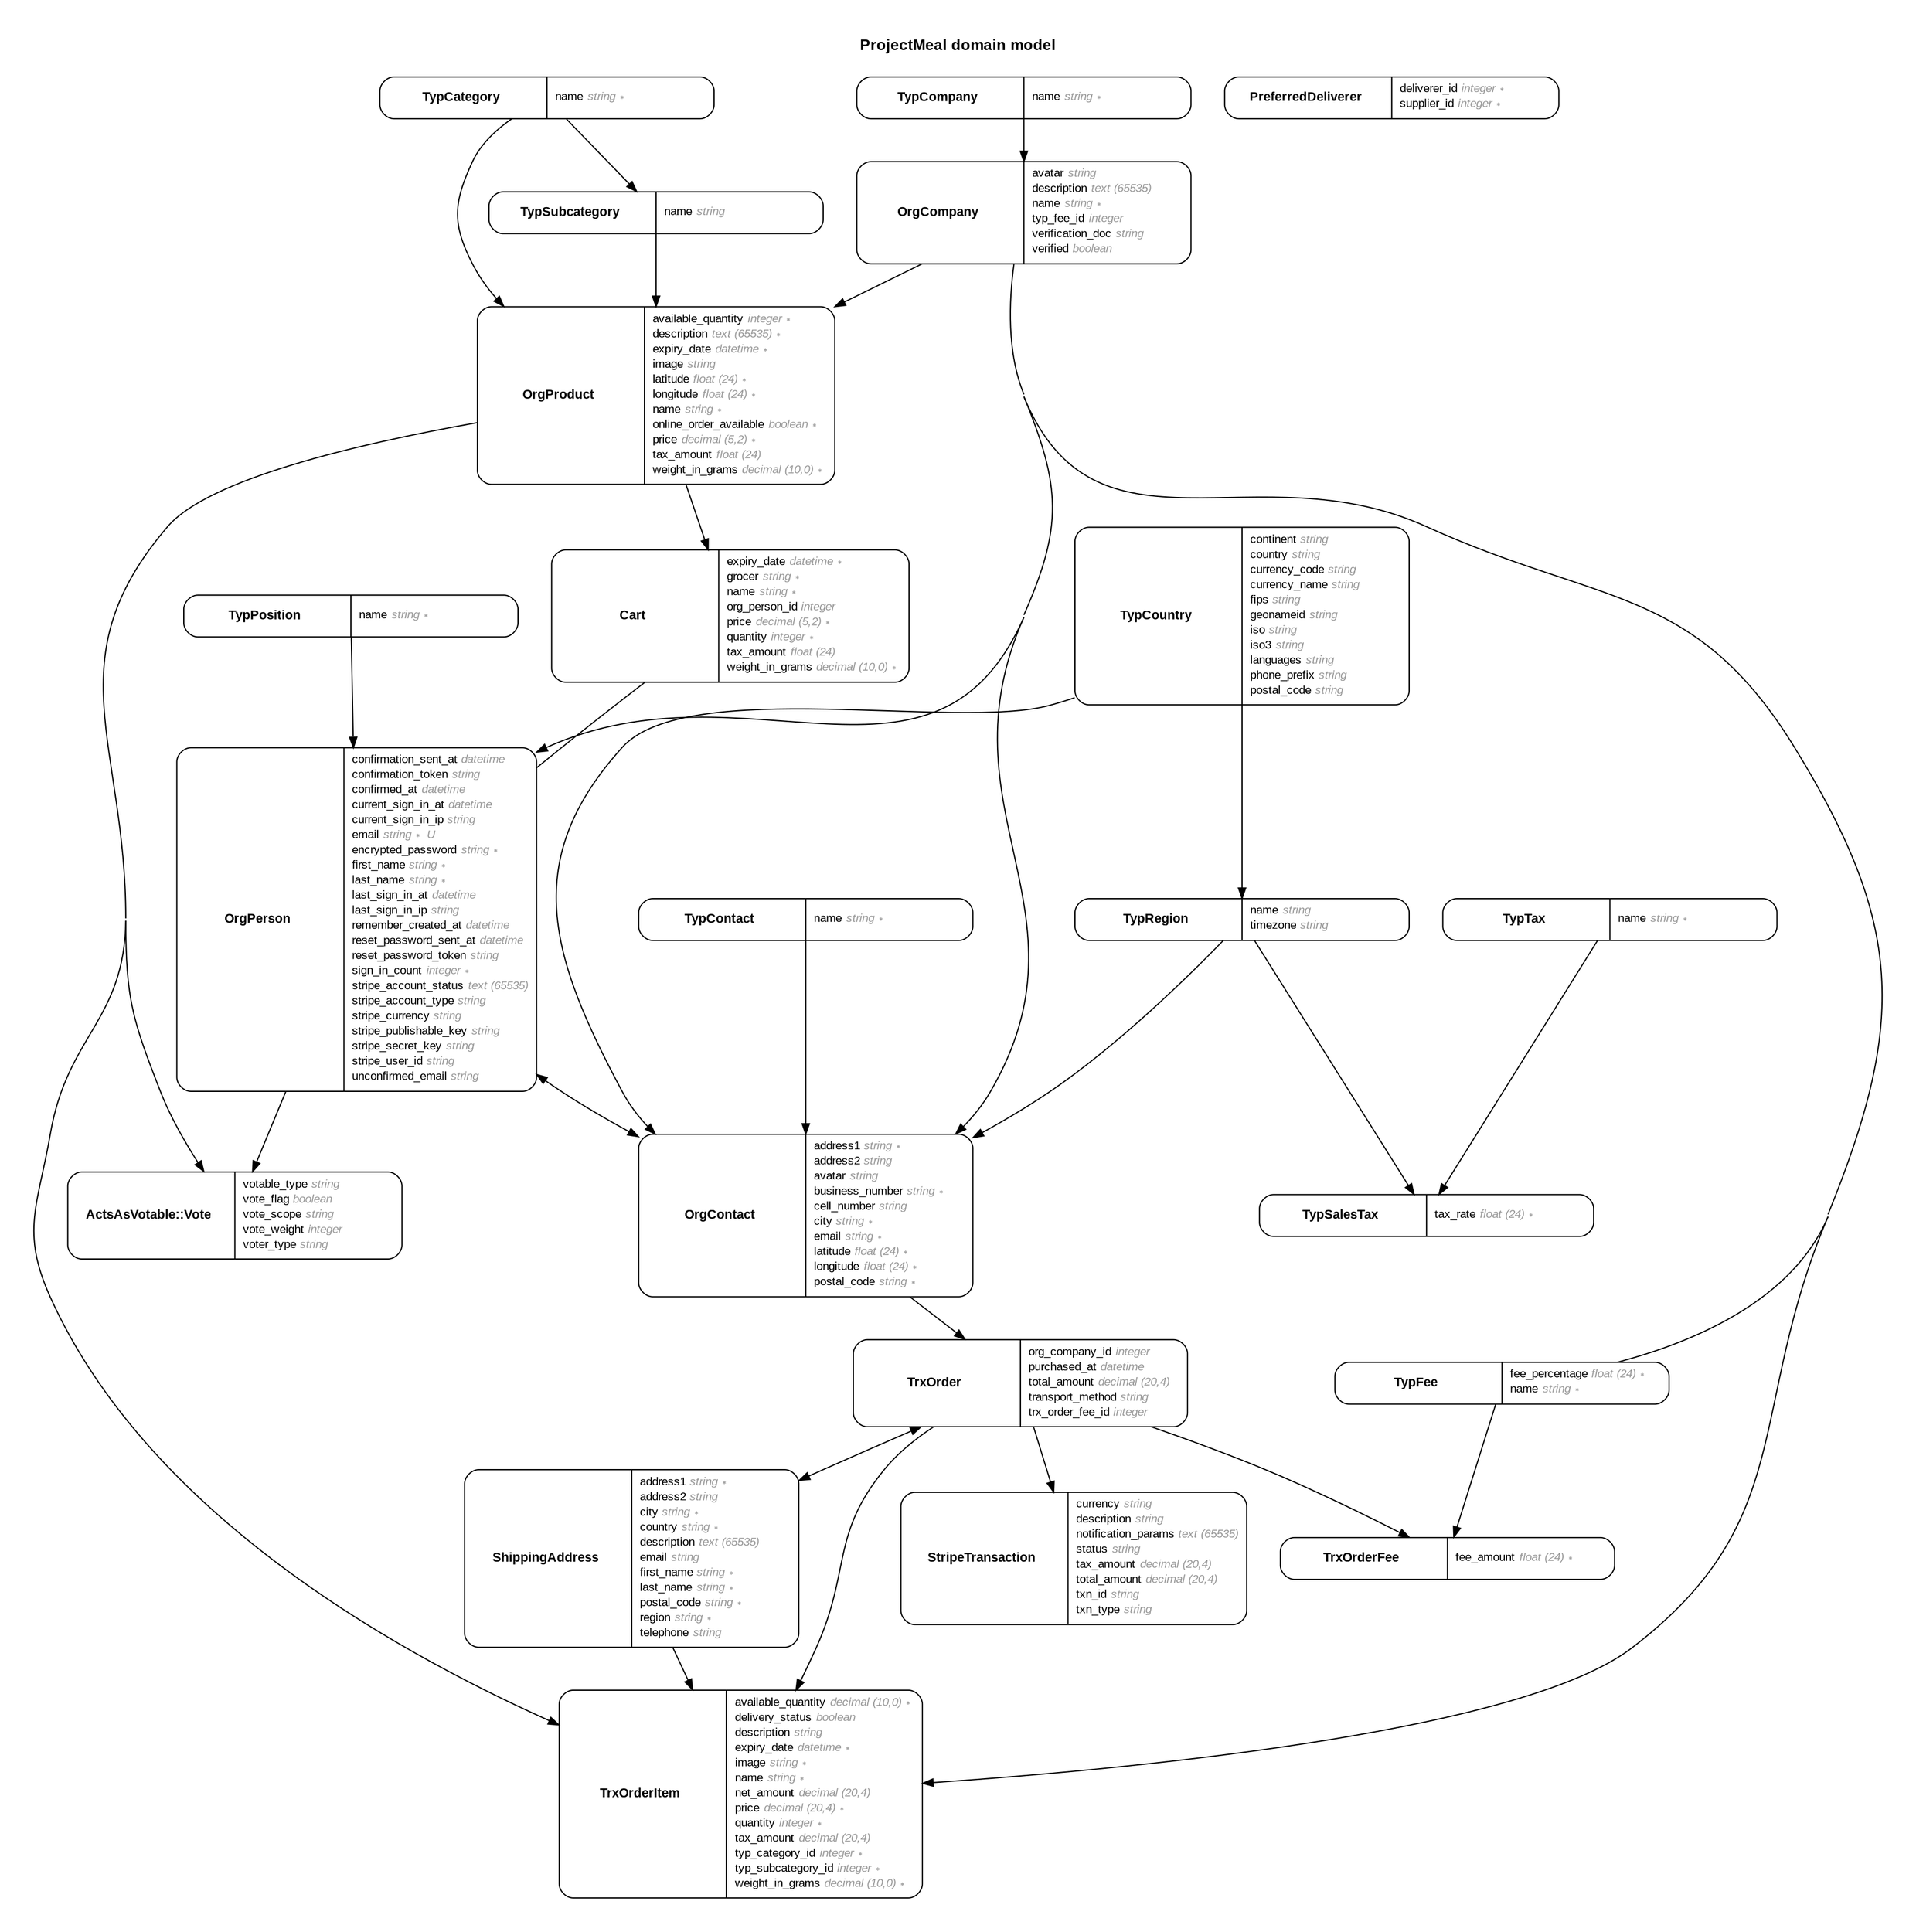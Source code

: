 digraph ProjectMeal {
rankdir = "LR";
ranksep = "0.5";
nodesep = "0.4";
pad = "0.4,0.4";
margin = "0,0";
concentrate = "true";
labelloc = "t";
fontsize = "13";
fontname = "Arial Bold";
node[ shape  =  "Mrecord" , fontsize  =  "10" , fontname  =  "Arial" , margin  =  "0.07,0.05" , penwidth  =  "1.0"];
edge[ fontname  =  "Arial" , fontsize  =  "7" , dir  =  "both" , arrowsize  =  "0.9" , penwidth  =  "1.0" , labelangle  =  "32" , labeldistance  =  "1.8"];
rankdir = "TB";
label = "ProjectMeal domain model\n\n";
"m_ActsAsVotable::Vote" [label = <<table border="0" align="center" cellspacing="0.5" cellpadding="0" width="134">
  <tr><td align="center" valign="bottom" width="130"><font face="Arial Bold" point-size="11">ActsAsVotable::Vote</font></td></tr>
</table>
|
<table border="0" align="left" cellspacing="2" cellpadding="0" width="134">
  <tr><td align="left" width="130" port="votable_type">votable_type <font face="Arial Italic" color="grey60">string</font></td></tr>
  <tr><td align="left" width="130" port="vote_flag">vote_flag <font face="Arial Italic" color="grey60">boolean</font></td></tr>
  <tr><td align="left" width="130" port="vote_scope">vote_scope <font face="Arial Italic" color="grey60">string</font></td></tr>
  <tr><td align="left" width="130" port="vote_weight">vote_weight <font face="Arial Italic" color="grey60">integer</font></td></tr>
  <tr><td align="left" width="130" port="voter_type">voter_type <font face="Arial Italic" color="grey60">string</font></td></tr>
</table>
>];
m_Cart [label = <<table border="0" align="center" cellspacing="0.5" cellpadding="0" width="134">
  <tr><td align="center" valign="bottom" width="130"><font face="Arial Bold" point-size="11">Cart</font></td></tr>
</table>
|
<table border="0" align="left" cellspacing="2" cellpadding="0" width="134">
  <tr><td align="left" width="130" port="expiry_date">expiry_date <font face="Arial Italic" color="grey60">datetime ∗</font></td></tr>
  <tr><td align="left" width="130" port="grocer">grocer <font face="Arial Italic" color="grey60">string ∗</font></td></tr>
  <tr><td align="left" width="130" port="name">name <font face="Arial Italic" color="grey60">string ∗</font></td></tr>
  <tr><td align="left" width="130" port="org_person_id">org_person_id <font face="Arial Italic" color="grey60">integer</font></td></tr>
  <tr><td align="left" width="130" port="price">price <font face="Arial Italic" color="grey60">decimal (5,2) ∗</font></td></tr>
  <tr><td align="left" width="130" port="quantity">quantity <font face="Arial Italic" color="grey60">integer ∗</font></td></tr>
  <tr><td align="left" width="130" port="tax_amount">tax_amount <font face="Arial Italic" color="grey60">float (24)</font></td></tr>
  <tr><td align="left" width="130" port="weight_in_grams">weight_in_grams <font face="Arial Italic" color="grey60">decimal (10,0) ∗</font></td></tr>
</table>
>];
m_OrgCompany [label = <<table border="0" align="center" cellspacing="0.5" cellpadding="0" width="134">
  <tr><td align="center" valign="bottom" width="130"><font face="Arial Bold" point-size="11">OrgCompany</font></td></tr>
</table>
|
<table border="0" align="left" cellspacing="2" cellpadding="0" width="134">
  <tr><td align="left" width="130" port="avatar">avatar <font face="Arial Italic" color="grey60">string</font></td></tr>
  <tr><td align="left" width="130" port="description">description <font face="Arial Italic" color="grey60">text (65535)</font></td></tr>
  <tr><td align="left" width="130" port="name">name <font face="Arial Italic" color="grey60">string ∗</font></td></tr>
  <tr><td align="left" width="130" port="typ_fee_id">typ_fee_id <font face="Arial Italic" color="grey60">integer</font></td></tr>
  <tr><td align="left" width="130" port="verification_doc">verification_doc <font face="Arial Italic" color="grey60">string</font></td></tr>
  <tr><td align="left" width="130" port="verified">verified <font face="Arial Italic" color="grey60">boolean</font></td></tr>
</table>
>];
m_OrgContact [label = <<table border="0" align="center" cellspacing="0.5" cellpadding="0" width="134">
  <tr><td align="center" valign="bottom" width="130"><font face="Arial Bold" point-size="11">OrgContact</font></td></tr>
</table>
|
<table border="0" align="left" cellspacing="2" cellpadding="0" width="134">
  <tr><td align="left" width="130" port="address1">address1 <font face="Arial Italic" color="grey60">string ∗</font></td></tr>
  <tr><td align="left" width="130" port="address2">address2 <font face="Arial Italic" color="grey60">string</font></td></tr>
  <tr><td align="left" width="130" port="avatar">avatar <font face="Arial Italic" color="grey60">string</font></td></tr>
  <tr><td align="left" width="130" port="business_number">business_number <font face="Arial Italic" color="grey60">string ∗</font></td></tr>
  <tr><td align="left" width="130" port="cell_number">cell_number <font face="Arial Italic" color="grey60">string</font></td></tr>
  <tr><td align="left" width="130" port="city">city <font face="Arial Italic" color="grey60">string ∗</font></td></tr>
  <tr><td align="left" width="130" port="email">email <font face="Arial Italic" color="grey60">string ∗</font></td></tr>
  <tr><td align="left" width="130" port="latitude">latitude <font face="Arial Italic" color="grey60">float (24) ∗</font></td></tr>
  <tr><td align="left" width="130" port="longitude">longitude <font face="Arial Italic" color="grey60">float (24) ∗</font></td></tr>
  <tr><td align="left" width="130" port="postal_code">postal_code <font face="Arial Italic" color="grey60">string ∗</font></td></tr>
</table>
>];
m_OrgPerson [label = <<table border="0" align="center" cellspacing="0.5" cellpadding="0" width="134">
  <tr><td align="center" valign="bottom" width="130"><font face="Arial Bold" point-size="11">OrgPerson</font></td></tr>
</table>
|
<table border="0" align="left" cellspacing="2" cellpadding="0" width="134">
  <tr><td align="left" width="130" port="confirmation_sent_at">confirmation_sent_at <font face="Arial Italic" color="grey60">datetime</font></td></tr>
  <tr><td align="left" width="130" port="confirmation_token">confirmation_token <font face="Arial Italic" color="grey60">string</font></td></tr>
  <tr><td align="left" width="130" port="confirmed_at">confirmed_at <font face="Arial Italic" color="grey60">datetime</font></td></tr>
  <tr><td align="left" width="130" port="current_sign_in_at">current_sign_in_at <font face="Arial Italic" color="grey60">datetime</font></td></tr>
  <tr><td align="left" width="130" port="current_sign_in_ip">current_sign_in_ip <font face="Arial Italic" color="grey60">string</font></td></tr>
  <tr><td align="left" width="130" port="email">email <font face="Arial Italic" color="grey60">string ∗ U</font></td></tr>
  <tr><td align="left" width="130" port="encrypted_password">encrypted_password <font face="Arial Italic" color="grey60">string ∗</font></td></tr>
  <tr><td align="left" width="130" port="first_name">first_name <font face="Arial Italic" color="grey60">string ∗</font></td></tr>
  <tr><td align="left" width="130" port="last_name">last_name <font face="Arial Italic" color="grey60">string ∗</font></td></tr>
  <tr><td align="left" width="130" port="last_sign_in_at">last_sign_in_at <font face="Arial Italic" color="grey60">datetime</font></td></tr>
  <tr><td align="left" width="130" port="last_sign_in_ip">last_sign_in_ip <font face="Arial Italic" color="grey60">string</font></td></tr>
  <tr><td align="left" width="130" port="remember_created_at">remember_created_at <font face="Arial Italic" color="grey60">datetime</font></td></tr>
  <tr><td align="left" width="130" port="reset_password_sent_at">reset_password_sent_at <font face="Arial Italic" color="grey60">datetime</font></td></tr>
  <tr><td align="left" width="130" port="reset_password_token">reset_password_token <font face="Arial Italic" color="grey60">string</font></td></tr>
  <tr><td align="left" width="130" port="sign_in_count">sign_in_count <font face="Arial Italic" color="grey60">integer ∗</font></td></tr>
  <tr><td align="left" width="130" port="stripe_account_status">stripe_account_status <font face="Arial Italic" color="grey60">text (65535)</font></td></tr>
  <tr><td align="left" width="130" port="stripe_account_type">stripe_account_type <font face="Arial Italic" color="grey60">string</font></td></tr>
  <tr><td align="left" width="130" port="stripe_currency">stripe_currency <font face="Arial Italic" color="grey60">string</font></td></tr>
  <tr><td align="left" width="130" port="stripe_publishable_key">stripe_publishable_key <font face="Arial Italic" color="grey60">string</font></td></tr>
  <tr><td align="left" width="130" port="stripe_secret_key">stripe_secret_key <font face="Arial Italic" color="grey60">string</font></td></tr>
  <tr><td align="left" width="130" port="stripe_user_id">stripe_user_id <font face="Arial Italic" color="grey60">string</font></td></tr>
  <tr><td align="left" width="130" port="unconfirmed_email">unconfirmed_email <font face="Arial Italic" color="grey60">string</font></td></tr>
</table>
>];
m_OrgProduct [label = <<table border="0" align="center" cellspacing="0.5" cellpadding="0" width="134">
  <tr><td align="center" valign="bottom" width="130"><font face="Arial Bold" point-size="11">OrgProduct</font></td></tr>
</table>
|
<table border="0" align="left" cellspacing="2" cellpadding="0" width="134">
  <tr><td align="left" width="130" port="available_quantity">available_quantity <font face="Arial Italic" color="grey60">integer ∗</font></td></tr>
  <tr><td align="left" width="130" port="description">description <font face="Arial Italic" color="grey60">text (65535) ∗</font></td></tr>
  <tr><td align="left" width="130" port="expiry_date">expiry_date <font face="Arial Italic" color="grey60">datetime ∗</font></td></tr>
  <tr><td align="left" width="130" port="image">image <font face="Arial Italic" color="grey60">string</font></td></tr>
  <tr><td align="left" width="130" port="latitude">latitude <font face="Arial Italic" color="grey60">float (24) ∗</font></td></tr>
  <tr><td align="left" width="130" port="longitude">longitude <font face="Arial Italic" color="grey60">float (24) ∗</font></td></tr>
  <tr><td align="left" width="130" port="name">name <font face="Arial Italic" color="grey60">string ∗</font></td></tr>
  <tr><td align="left" width="130" port="online_order_available">online_order_available <font face="Arial Italic" color="grey60">boolean ∗</font></td></tr>
  <tr><td align="left" width="130" port="price">price <font face="Arial Italic" color="grey60">decimal (5,2) ∗</font></td></tr>
  <tr><td align="left" width="130" port="tax_amount">tax_amount <font face="Arial Italic" color="grey60">float (24)</font></td></tr>
  <tr><td align="left" width="130" port="weight_in_grams">weight_in_grams <font face="Arial Italic" color="grey60">decimal (10,0) ∗</font></td></tr>
</table>
>];
m_PreferredDeliverer [label = <<table border="0" align="center" cellspacing="0.5" cellpadding="0" width="134">
  <tr><td align="center" valign="bottom" width="130"><font face="Arial Bold" point-size="11">PreferredDeliverer</font></td></tr>
</table>
|
<table border="0" align="left" cellspacing="2" cellpadding="0" width="134">
  <tr><td align="left" width="130" port="deliverer_id">deliverer_id <font face="Arial Italic" color="grey60">integer ∗</font></td></tr>
  <tr><td align="left" width="130" port="supplier_id">supplier_id <font face="Arial Italic" color="grey60">integer ∗</font></td></tr>
</table>
>];
m_ShippingAddress [label = <<table border="0" align="center" cellspacing="0.5" cellpadding="0" width="134">
  <tr><td align="center" valign="bottom" width="130"><font face="Arial Bold" point-size="11">ShippingAddress</font></td></tr>
</table>
|
<table border="0" align="left" cellspacing="2" cellpadding="0" width="134">
  <tr><td align="left" width="130" port="address1">address1 <font face="Arial Italic" color="grey60">string ∗</font></td></tr>
  <tr><td align="left" width="130" port="address2">address2 <font face="Arial Italic" color="grey60">string</font></td></tr>
  <tr><td align="left" width="130" port="city">city <font face="Arial Italic" color="grey60">string ∗</font></td></tr>
  <tr><td align="left" width="130" port="country">country <font face="Arial Italic" color="grey60">string ∗</font></td></tr>
  <tr><td align="left" width="130" port="description">description <font face="Arial Italic" color="grey60">text (65535)</font></td></tr>
  <tr><td align="left" width="130" port="email">email <font face="Arial Italic" color="grey60">string</font></td></tr>
  <tr><td align="left" width="130" port="first_name">first_name <font face="Arial Italic" color="grey60">string ∗</font></td></tr>
  <tr><td align="left" width="130" port="last_name">last_name <font face="Arial Italic" color="grey60">string ∗</font></td></tr>
  <tr><td align="left" width="130" port="postal_code">postal_code <font face="Arial Italic" color="grey60">string ∗</font></td></tr>
  <tr><td align="left" width="130" port="region">region <font face="Arial Italic" color="grey60">string ∗</font></td></tr>
  <tr><td align="left" width="130" port="telephone">telephone <font face="Arial Italic" color="grey60">string</font></td></tr>
</table>
>];
m_StripeTransaction [label = <<table border="0" align="center" cellspacing="0.5" cellpadding="0" width="134">
  <tr><td align="center" valign="bottom" width="130"><font face="Arial Bold" point-size="11">StripeTransaction</font></td></tr>
</table>
|
<table border="0" align="left" cellspacing="2" cellpadding="0" width="134">
  <tr><td align="left" width="130" port="currency">currency <font face="Arial Italic" color="grey60">string</font></td></tr>
  <tr><td align="left" width="130" port="description">description <font face="Arial Italic" color="grey60">string</font></td></tr>
  <tr><td align="left" width="130" port="notification_params">notification_params <font face="Arial Italic" color="grey60">text (65535)</font></td></tr>
  <tr><td align="left" width="130" port="status">status <font face="Arial Italic" color="grey60">string</font></td></tr>
  <tr><td align="left" width="130" port="tax_amount">tax_amount <font face="Arial Italic" color="grey60">decimal (20,4)</font></td></tr>
  <tr><td align="left" width="130" port="total_amount">total_amount <font face="Arial Italic" color="grey60">decimal (20,4)</font></td></tr>
  <tr><td align="left" width="130" port="txn_id">txn_id <font face="Arial Italic" color="grey60">string</font></td></tr>
  <tr><td align="left" width="130" port="txn_type">txn_type <font face="Arial Italic" color="grey60">string</font></td></tr>
</table>
>];
m_TrxOrder [label = <<table border="0" align="center" cellspacing="0.5" cellpadding="0" width="134">
  <tr><td align="center" valign="bottom" width="130"><font face="Arial Bold" point-size="11">TrxOrder</font></td></tr>
</table>
|
<table border="0" align="left" cellspacing="2" cellpadding="0" width="134">
  <tr><td align="left" width="130" port="org_company_id">org_company_id <font face="Arial Italic" color="grey60">integer</font></td></tr>
  <tr><td align="left" width="130" port="purchased_at">purchased_at <font face="Arial Italic" color="grey60">datetime</font></td></tr>
  <tr><td align="left" width="130" port="total_amount">total_amount <font face="Arial Italic" color="grey60">decimal (20,4)</font></td></tr>
  <tr><td align="left" width="130" port="transport_method">transport_method <font face="Arial Italic" color="grey60">string</font></td></tr>
  <tr><td align="left" width="130" port="trx_order_fee_id">trx_order_fee_id <font face="Arial Italic" color="grey60">integer</font></td></tr>
</table>
>];
m_TrxOrderFee [label = <<table border="0" align="center" cellspacing="0.5" cellpadding="0" width="134">
  <tr><td align="center" valign="bottom" width="130"><font face="Arial Bold" point-size="11">TrxOrderFee</font></td></tr>
</table>
|
<table border="0" align="left" cellspacing="2" cellpadding="0" width="134">
  <tr><td align="left" width="130" port="fee_amount">fee_amount <font face="Arial Italic" color="grey60">float (24) ∗</font></td></tr>
</table>
>];
m_TrxOrderItem [label = <<table border="0" align="center" cellspacing="0.5" cellpadding="0" width="134">
  <tr><td align="center" valign="bottom" width="130"><font face="Arial Bold" point-size="11">TrxOrderItem</font></td></tr>
</table>
|
<table border="0" align="left" cellspacing="2" cellpadding="0" width="134">
  <tr><td align="left" width="130" port="available_quantity">available_quantity <font face="Arial Italic" color="grey60">decimal (10,0) ∗</font></td></tr>
  <tr><td align="left" width="130" port="delivery_status">delivery_status <font face="Arial Italic" color="grey60">boolean</font></td></tr>
  <tr><td align="left" width="130" port="description">description <font face="Arial Italic" color="grey60">string</font></td></tr>
  <tr><td align="left" width="130" port="expiry_date">expiry_date <font face="Arial Italic" color="grey60">datetime ∗</font></td></tr>
  <tr><td align="left" width="130" port="image">image <font face="Arial Italic" color="grey60">string ∗</font></td></tr>
  <tr><td align="left" width="130" port="name">name <font face="Arial Italic" color="grey60">string ∗</font></td></tr>
  <tr><td align="left" width="130" port="net_amount">net_amount <font face="Arial Italic" color="grey60">decimal (20,4)</font></td></tr>
  <tr><td align="left" width="130" port="price">price <font face="Arial Italic" color="grey60">decimal (20,4) ∗</font></td></tr>
  <tr><td align="left" width="130" port="quantity">quantity <font face="Arial Italic" color="grey60">integer ∗</font></td></tr>
  <tr><td align="left" width="130" port="tax_amount">tax_amount <font face="Arial Italic" color="grey60">decimal (20,4)</font></td></tr>
  <tr><td align="left" width="130" port="typ_category_id">typ_category_id <font face="Arial Italic" color="grey60">integer ∗</font></td></tr>
  <tr><td align="left" width="130" port="typ_subcategory_id">typ_subcategory_id <font face="Arial Italic" color="grey60">integer ∗</font></td></tr>
  <tr><td align="left" width="130" port="weight_in_grams">weight_in_grams <font face="Arial Italic" color="grey60">decimal (10,0) ∗</font></td></tr>
</table>
>];
m_TypCategory [label = <<table border="0" align="center" cellspacing="0.5" cellpadding="0" width="134">
  <tr><td align="center" valign="bottom" width="130"><font face="Arial Bold" point-size="11">TypCategory</font></td></tr>
</table>
|
<table border="0" align="left" cellspacing="2" cellpadding="0" width="134">
  <tr><td align="left" width="130" port="name">name <font face="Arial Italic" color="grey60">string ∗</font></td></tr>
</table>
>];
m_TypCompany [label = <<table border="0" align="center" cellspacing="0.5" cellpadding="0" width="134">
  <tr><td align="center" valign="bottom" width="130"><font face="Arial Bold" point-size="11">TypCompany</font></td></tr>
</table>
|
<table border="0" align="left" cellspacing="2" cellpadding="0" width="134">
  <tr><td align="left" width="130" port="name">name <font face="Arial Italic" color="grey60">string ∗</font></td></tr>
</table>
>];
m_TypContact [label = <<table border="0" align="center" cellspacing="0.5" cellpadding="0" width="134">
  <tr><td align="center" valign="bottom" width="130"><font face="Arial Bold" point-size="11">TypContact</font></td></tr>
</table>
|
<table border="0" align="left" cellspacing="2" cellpadding="0" width="134">
  <tr><td align="left" width="130" port="name">name <font face="Arial Italic" color="grey60">string ∗</font></td></tr>
</table>
>];
m_TypCountry [label = <<table border="0" align="center" cellspacing="0.5" cellpadding="0" width="134">
  <tr><td align="center" valign="bottom" width="130"><font face="Arial Bold" point-size="11">TypCountry</font></td></tr>
</table>
|
<table border="0" align="left" cellspacing="2" cellpadding="0" width="134">
  <tr><td align="left" width="130" port="continent">continent <font face="Arial Italic" color="grey60">string</font></td></tr>
  <tr><td align="left" width="130" port="country">country <font face="Arial Italic" color="grey60">string</font></td></tr>
  <tr><td align="left" width="130" port="currency_code">currency_code <font face="Arial Italic" color="grey60">string</font></td></tr>
  <tr><td align="left" width="130" port="currency_name">currency_name <font face="Arial Italic" color="grey60">string</font></td></tr>
  <tr><td align="left" width="130" port="fips">fips <font face="Arial Italic" color="grey60">string</font></td></tr>
  <tr><td align="left" width="130" port="geonameid">geonameid <font face="Arial Italic" color="grey60">string</font></td></tr>
  <tr><td align="left" width="130" port="iso">iso <font face="Arial Italic" color="grey60">string</font></td></tr>
  <tr><td align="left" width="130" port="iso3">iso3 <font face="Arial Italic" color="grey60">string</font></td></tr>
  <tr><td align="left" width="130" port="languages">languages <font face="Arial Italic" color="grey60">string</font></td></tr>
  <tr><td align="left" width="130" port="phone_prefix">phone_prefix <font face="Arial Italic" color="grey60">string</font></td></tr>
  <tr><td align="left" width="130" port="postal_code">postal_code <font face="Arial Italic" color="grey60">string</font></td></tr>
</table>
>];
m_TypFee [label = <<table border="0" align="center" cellspacing="0.5" cellpadding="0" width="134">
  <tr><td align="center" valign="bottom" width="130"><font face="Arial Bold" point-size="11">TypFee</font></td></tr>
</table>
|
<table border="0" align="left" cellspacing="2" cellpadding="0" width="134">
  <tr><td align="left" width="130" port="fee_percentage">fee_percentage <font face="Arial Italic" color="grey60">float (24) ∗</font></td></tr>
  <tr><td align="left" width="130" port="name">name <font face="Arial Italic" color="grey60">string ∗</font></td></tr>
</table>
>];
m_TypPosition [label = <<table border="0" align="center" cellspacing="0.5" cellpadding="0" width="134">
  <tr><td align="center" valign="bottom" width="130"><font face="Arial Bold" point-size="11">TypPosition</font></td></tr>
</table>
|
<table border="0" align="left" cellspacing="2" cellpadding="0" width="134">
  <tr><td align="left" width="130" port="name">name <font face="Arial Italic" color="grey60">string ∗</font></td></tr>
</table>
>];
m_TypRegion [label = <<table border="0" align="center" cellspacing="0.5" cellpadding="0" width="134">
  <tr><td align="center" valign="bottom" width="130"><font face="Arial Bold" point-size="11">TypRegion</font></td></tr>
</table>
|
<table border="0" align="left" cellspacing="2" cellpadding="0" width="134">
  <tr><td align="left" width="130" port="name">name <font face="Arial Italic" color="grey60">string</font></td></tr>
  <tr><td align="left" width="130" port="timezone">timezone <font face="Arial Italic" color="grey60">string</font></td></tr>
</table>
>];
m_TypSalesTax [label = <<table border="0" align="center" cellspacing="0.5" cellpadding="0" width="134">
  <tr><td align="center" valign="bottom" width="130"><font face="Arial Bold" point-size="11">TypSalesTax</font></td></tr>
</table>
|
<table border="0" align="left" cellspacing="2" cellpadding="0" width="134">
  <tr><td align="left" width="130" port="tax_rate">tax_rate <font face="Arial Italic" color="grey60">float (24) ∗</font></td></tr>
</table>
>];
m_TypSubcategory [label = <<table border="0" align="center" cellspacing="0.5" cellpadding="0" width="134">
  <tr><td align="center" valign="bottom" width="130"><font face="Arial Bold" point-size="11">TypSubcategory</font></td></tr>
</table>
|
<table border="0" align="left" cellspacing="2" cellpadding="0" width="134">
  <tr><td align="left" width="130" port="name">name <font face="Arial Italic" color="grey60">string</font></td></tr>
</table>
>];
m_TypTax [label = <<table border="0" align="center" cellspacing="0.5" cellpadding="0" width="134">
  <tr><td align="center" valign="bottom" width="130"><font face="Arial Bold" point-size="11">TypTax</font></td></tr>
</table>
|
<table border="0" align="left" cellspacing="2" cellpadding="0" width="134">
  <tr><td align="left" width="130" port="name">name <font face="Arial Italic" color="grey60">string ∗</font></td></tr>
</table>
>];
  m_OrgProduct -> "m_ActsAsVotable::Vote" [arrowhead = "normal", arrowtail = "none", weight = "1"];
  m_OrgPerson -> "m_ActsAsVotable::Vote" [arrowhead = "normal", arrowtail = "none", weight = "1"];
  m_OrgPerson -> m_OrgContact [arrowhead = "normal", arrowtail = "normal", weight = "1"];
  m_OrgCompany -> m_OrgPerson [arrowhead = "normal", arrowtail = "none", weight = "2"];
  m_TypPosition -> m_OrgPerson [arrowhead = "normal", arrowtail = "none", weight = "2"];
  m_Cart -> m_OrgPerson [arrowhead = "none", arrowtail = "none", weight = "1"];
  m_OrgProduct -> m_Cart [arrowhead = "normal", arrowtail = "none", weight = "1"];
  m_OrgCompany -> m_OrgContact [arrowhead = "normal", arrowtail = "normal", weight = "1"];
  m_OrgCompany -> m_OrgProduct [arrowhead = "normal", arrowtail = "none", weight = "2"];
  m_OrgCompany -> m_TypFee [arrowhead = "none", arrowtail = "none", weight = "1"];
  m_TypCompany -> m_OrgCompany [arrowhead = "normal", arrowtail = "none", weight = "2"];
  m_OrgPerson -> m_OrgContact [arrowhead = "normal", arrowtail = "none", weight = "1"];
  m_OrgCompany -> m_OrgContact [arrowhead = "normal", arrowtail = "none", weight = "1"];
  m_TypContact -> m_OrgContact [arrowhead = "normal", arrowtail = "none", weight = "2"];
  m_TypCountry -> m_OrgContact [arrowhead = "normal", arrowtail = "none", weight = "2"];
  m_TypRegion -> m_OrgContact [arrowhead = "normal", arrowtail = "none", weight = "2"];
  m_TypCategory -> m_OrgProduct [arrowhead = "normal", arrowtail = "none", weight = "2"];
  m_TypSubcategory -> m_OrgProduct [arrowhead = "normal", arrowtail = "none", weight = "2"];
  m_TrxOrder -> m_ShippingAddress [arrowhead = "normal", arrowtail = "none", weight = "1"];
  m_ShippingAddress -> m_TrxOrderItem [arrowhead = "normal", arrowtail = "none", weight = "2"];
  m_TrxOrder -> m_StripeTransaction [arrowhead = "normal", arrowtail = "none", weight = "2"];
  m_TrxOrder -> m_TrxOrderItem [arrowhead = "normal", arrowtail = "none", weight = "2"];
  m_TrxOrder -> m_TrxOrderFee [arrowhead = "normal", arrowtail = "none", weight = "2"];
  m_OrgContact -> m_TrxOrder [arrowhead = "normal", arrowtail = "none", weight = "1"];
  m_ShippingAddress -> m_TrxOrder [arrowhead = "normal", arrowtail = "none", weight = "1"];
  m_OrgCompany -> m_TrxOrderItem [arrowhead = "normal", arrowtail = "none", weight = "1"];
  m_OrgProduct -> m_TrxOrderItem [arrowhead = "normal", arrowtail = "none", weight = "1"];
  m_TypCategory -> m_TypSubcategory [arrowhead = "normal", arrowtail = "none", weight = "2"];
  m_TypCountry -> m_TypRegion [arrowhead = "normal", arrowtail = "none", weight = "2"];
  m_TypFee -> m_TrxOrderFee [arrowhead = "normal", arrowtail = "none", weight = "1"];
  m_TypRegion -> m_TypSalesTax [arrowhead = "normal", arrowtail = "none", weight = "2"];
  m_TypTax -> m_TypSalesTax [arrowhead = "normal", arrowtail = "none", weight = "2"];
}
